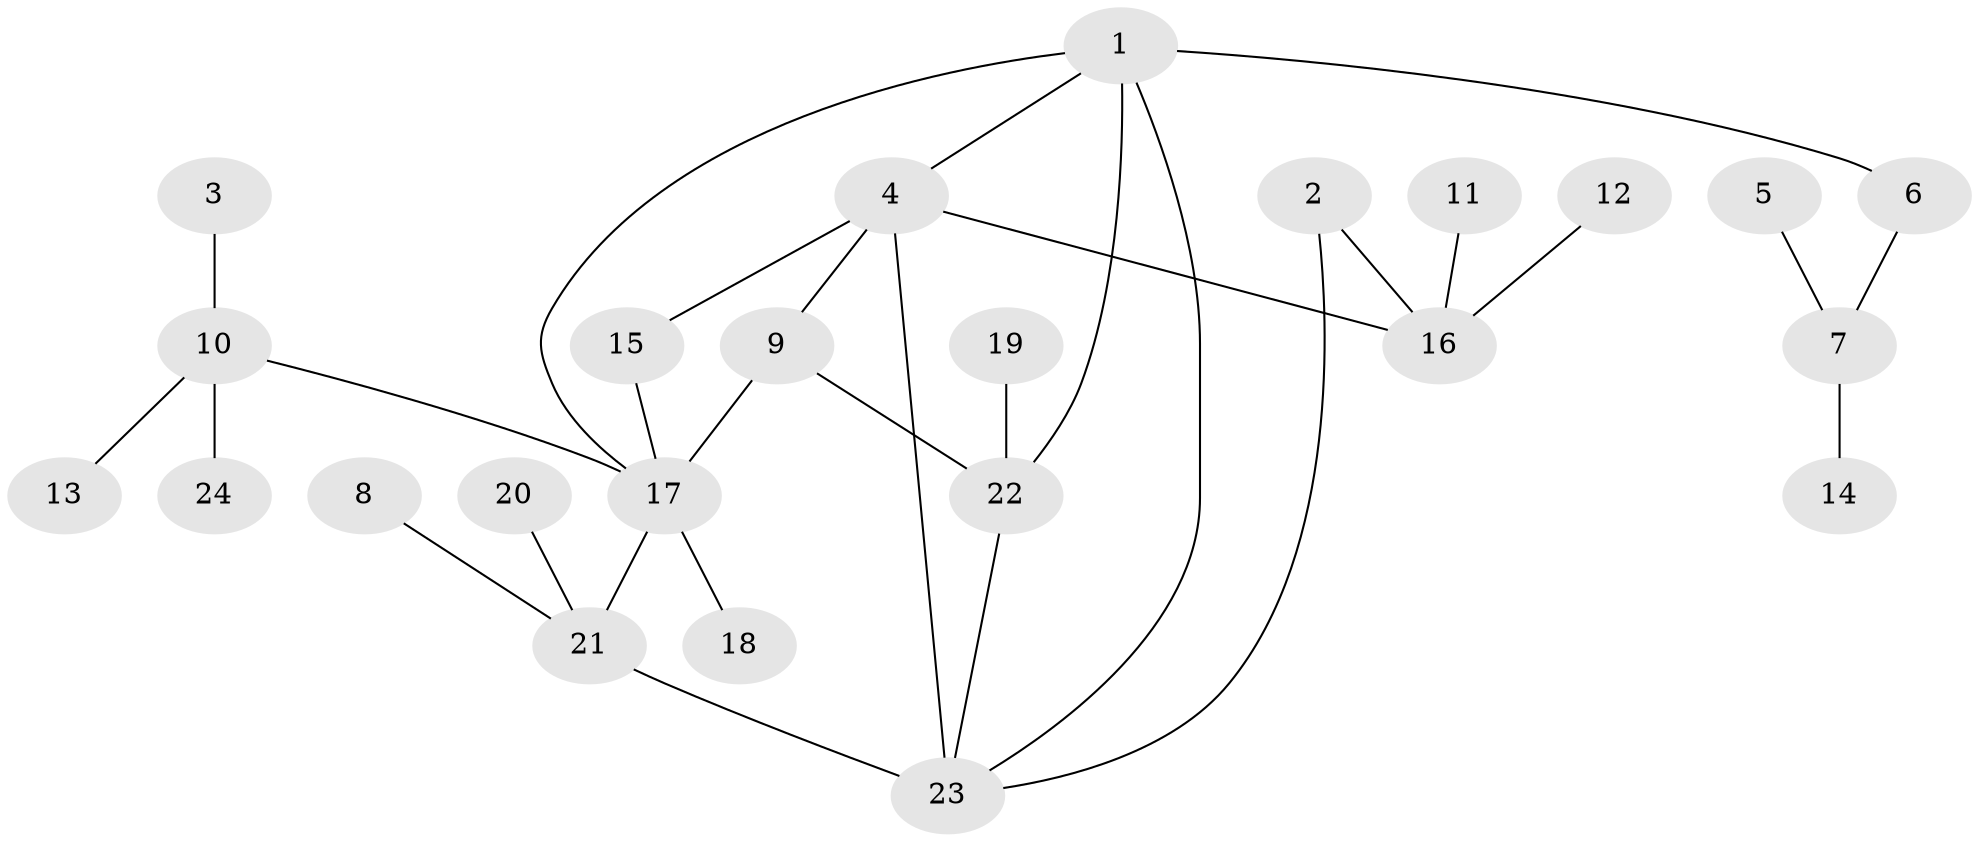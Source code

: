 // original degree distribution, {3: 0.1276595744680851, 6: 0.10638297872340426, 7: 0.02127659574468085, 9: 0.02127659574468085, 4: 0.06382978723404255, 1: 0.5957446808510638, 2: 0.06382978723404255}
// Generated by graph-tools (version 1.1) at 2025/37/03/04/25 23:37:32]
// undirected, 24 vertices, 30 edges
graph export_dot {
  node [color=gray90,style=filled];
  1;
  2;
  3;
  4;
  5;
  6;
  7;
  8;
  9;
  10;
  11;
  12;
  13;
  14;
  15;
  16;
  17;
  18;
  19;
  20;
  21;
  22;
  23;
  24;
  1 -- 4 [weight=1.0];
  1 -- 6 [weight=1.0];
  1 -- 17 [weight=1.0];
  1 -- 22 [weight=1.0];
  1 -- 23 [weight=1.0];
  2 -- 16 [weight=1.0];
  2 -- 23 [weight=1.0];
  3 -- 10 [weight=1.0];
  4 -- 9 [weight=1.0];
  4 -- 15 [weight=1.0];
  4 -- 16 [weight=1.0];
  4 -- 23 [weight=2.0];
  5 -- 7 [weight=1.0];
  6 -- 7 [weight=1.0];
  7 -- 14 [weight=1.0];
  8 -- 21 [weight=1.0];
  9 -- 17 [weight=1.0];
  9 -- 22 [weight=1.0];
  10 -- 13 [weight=1.0];
  10 -- 17 [weight=1.0];
  10 -- 24 [weight=1.0];
  11 -- 16 [weight=1.0];
  12 -- 16 [weight=1.0];
  15 -- 17 [weight=1.0];
  17 -- 18 [weight=1.0];
  17 -- 21 [weight=2.0];
  19 -- 22 [weight=1.0];
  20 -- 21 [weight=1.0];
  21 -- 23 [weight=1.0];
  22 -- 23 [weight=1.0];
}
